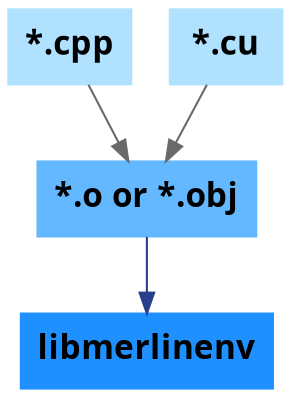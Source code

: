 // html : 12/16
// latex : 10/16
digraph EnvCompilation {
    node [fontname="Fira Code SemiBold", fontsize="16", shape=record, style=filled, labelloc=c]
    subgraph SourceFiles {
        node [color=lightskyblue1, label="*.cpp"] cpp;
        node [color=lightskyblue1, label="*.cu"] cu;
    }

    subgraph Object {
        node [color=steelblue1, label="*.o or *.obj"] obj;
    }

    subgraph Lib {
        node [color=dodgerblue, label="libmerlinenv"] libmerlinenv;
    }

    cpp -> obj [color=dimgrey];
    cu -> obj [color=dimgrey];
    obj -> libmerlinenv [color=royalblue4];
}
